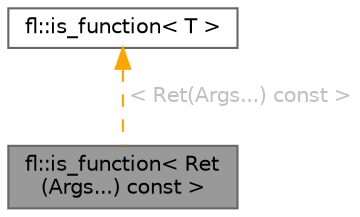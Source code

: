 digraph "fl::is_function&lt; Ret(Args...) const &gt;"
{
 // INTERACTIVE_SVG=YES
 // LATEX_PDF_SIZE
  bgcolor="transparent";
  edge [fontname=Helvetica,fontsize=10,labelfontname=Helvetica,labelfontsize=10];
  node [fontname=Helvetica,fontsize=10,shape=box,height=0.2,width=0.4];
  Node1 [id="Node000001",label="fl::is_function\< Ret\l(Args...) const \>",height=0.2,width=0.4,color="gray40", fillcolor="grey60", style="filled", fontcolor="black",tooltip=" "];
  Node2 -> Node1 [id="edge1_Node000001_Node000002",dir="back",color="orange",style="dashed",tooltip=" ",label=" \< Ret(Args...) const \>",fontcolor="grey" ];
  Node2 [id="Node000002",label="fl::is_function\< T \>",height=0.2,width=0.4,color="gray40", fillcolor="white", style="filled",URL="$d2/dae/structfl_1_1is__function.html",tooltip=" "];
}
